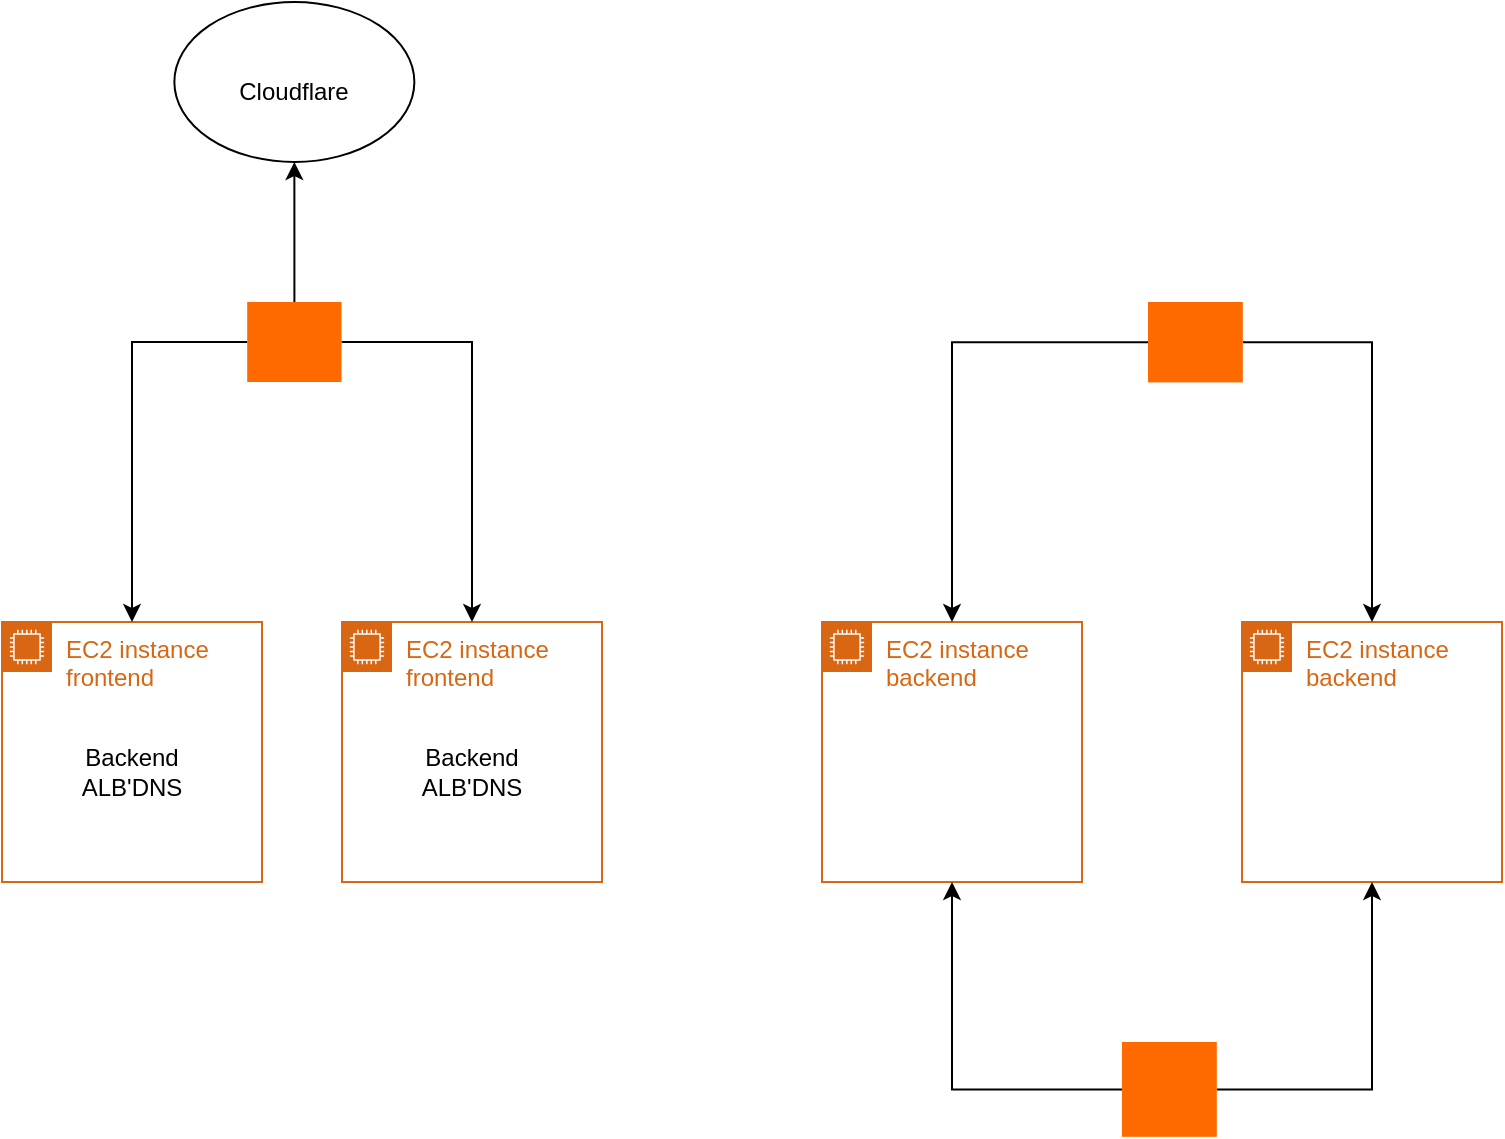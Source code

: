 <mxfile version="26.2.13">
  <diagram name="Page-1" id="dCYBpO1NdBjtp1JsTxba">
    <mxGraphModel dx="1044" dy="562" grid="1" gridSize="10" guides="1" tooltips="1" connect="1" arrows="1" fold="1" page="1" pageScale="1" pageWidth="850" pageHeight="1100" math="0" shadow="0">
      <root>
        <mxCell id="0" />
        <mxCell id="1" parent="0" />
        <mxCell id="jdfmyfd4AhLzwyPbIPoC-1" value="EC2 instance frontend" style="points=[[0,0],[0.25,0],[0.5,0],[0.75,0],[1,0],[1,0.25],[1,0.5],[1,0.75],[1,1],[0.75,1],[0.5,1],[0.25,1],[0,1],[0,0.75],[0,0.5],[0,0.25]];outlineConnect=0;gradientColor=none;html=1;whiteSpace=wrap;fontSize=12;fontStyle=0;container=1;pointerEvents=0;collapsible=0;recursiveResize=0;shape=mxgraph.aws4.group;grIcon=mxgraph.aws4.group_ec2_instance_contents;strokeColor=#D86613;fillColor=none;verticalAlign=top;align=left;spacingLeft=30;fontColor=#D86613;dashed=0;" vertex="1" parent="1">
          <mxGeometry x="50" y="360" width="130" height="130" as="geometry" />
        </mxCell>
        <mxCell id="jdfmyfd4AhLzwyPbIPoC-26" value="Backend ALB&#39;DNS" style="text;strokeColor=none;align=center;fillColor=none;html=1;verticalAlign=middle;whiteSpace=wrap;rounded=0;" vertex="1" parent="jdfmyfd4AhLzwyPbIPoC-1">
          <mxGeometry x="35" y="60" width="60" height="30" as="geometry" />
        </mxCell>
        <mxCell id="jdfmyfd4AhLzwyPbIPoC-3" value="EC2 instance frontend" style="points=[[0,0],[0.25,0],[0.5,0],[0.75,0],[1,0],[1,0.25],[1,0.5],[1,0.75],[1,1],[0.75,1],[0.5,1],[0.25,1],[0,1],[0,0.75],[0,0.5],[0,0.25]];outlineConnect=0;gradientColor=none;html=1;whiteSpace=wrap;fontSize=12;fontStyle=0;container=1;pointerEvents=0;collapsible=0;recursiveResize=0;shape=mxgraph.aws4.group;grIcon=mxgraph.aws4.group_ec2_instance_contents;strokeColor=#D86613;fillColor=none;verticalAlign=top;align=left;spacingLeft=30;fontColor=#D86613;dashed=0;" vertex="1" parent="1">
          <mxGeometry x="220" y="360" width="130" height="130" as="geometry" />
        </mxCell>
        <mxCell id="jdfmyfd4AhLzwyPbIPoC-27" value="Backend ALB&#39;DNS" style="text;strokeColor=none;align=center;fillColor=none;html=1;verticalAlign=middle;whiteSpace=wrap;rounded=0;" vertex="1" parent="jdfmyfd4AhLzwyPbIPoC-3">
          <mxGeometry x="35" y="60" width="60" height="30" as="geometry" />
        </mxCell>
        <mxCell id="jdfmyfd4AhLzwyPbIPoC-4" value="EC2 instance backend" style="points=[[0,0],[0.25,0],[0.5,0],[0.75,0],[1,0],[1,0.25],[1,0.5],[1,0.75],[1,1],[0.75,1],[0.5,1],[0.25,1],[0,1],[0,0.75],[0,0.5],[0,0.25]];outlineConnect=0;gradientColor=none;html=1;whiteSpace=wrap;fontSize=12;fontStyle=0;container=1;pointerEvents=0;collapsible=0;recursiveResize=0;shape=mxgraph.aws4.group;grIcon=mxgraph.aws4.group_ec2_instance_contents;strokeColor=#D86613;fillColor=none;verticalAlign=top;align=left;spacingLeft=30;fontColor=#D86613;dashed=0;" vertex="1" parent="1">
          <mxGeometry x="460" y="360" width="130" height="130" as="geometry" />
        </mxCell>
        <mxCell id="jdfmyfd4AhLzwyPbIPoC-5" value="EC2 instance backend" style="points=[[0,0],[0.25,0],[0.5,0],[0.75,0],[1,0],[1,0.25],[1,0.5],[1,0.75],[1,1],[0.75,1],[0.5,1],[0.25,1],[0,1],[0,0.75],[0,0.5],[0,0.25]];outlineConnect=0;gradientColor=none;html=1;whiteSpace=wrap;fontSize=12;fontStyle=0;container=1;pointerEvents=0;collapsible=0;recursiveResize=0;shape=mxgraph.aws4.group;grIcon=mxgraph.aws4.group_ec2_instance_contents;strokeColor=#D86613;fillColor=none;verticalAlign=top;align=left;spacingLeft=30;fontColor=#D86613;dashed=0;" vertex="1" parent="1">
          <mxGeometry x="670" y="360" width="130" height="130" as="geometry" />
        </mxCell>
        <mxCell id="jdfmyfd4AhLzwyPbIPoC-16" style="edgeStyle=orthogonalEdgeStyle;rounded=0;orthogonalLoop=1;jettySize=auto;html=1;" edge="1" parent="1" source="jdfmyfd4AhLzwyPbIPoC-6" target="jdfmyfd4AhLzwyPbIPoC-1">
          <mxGeometry relative="1" as="geometry">
            <Array as="points">
              <mxPoint x="115" y="220" />
            </Array>
          </mxGeometry>
        </mxCell>
        <mxCell id="jdfmyfd4AhLzwyPbIPoC-17" style="edgeStyle=orthogonalEdgeStyle;rounded=0;orthogonalLoop=1;jettySize=auto;html=1;" edge="1" parent="1" source="jdfmyfd4AhLzwyPbIPoC-6" target="jdfmyfd4AhLzwyPbIPoC-3">
          <mxGeometry relative="1" as="geometry" />
        </mxCell>
        <mxCell id="jdfmyfd4AhLzwyPbIPoC-21" style="edgeStyle=orthogonalEdgeStyle;rounded=0;orthogonalLoop=1;jettySize=auto;html=1;" edge="1" parent="1" source="jdfmyfd4AhLzwyPbIPoC-6">
          <mxGeometry relative="1" as="geometry">
            <mxPoint x="196.18" y="130" as="targetPoint" />
          </mxGeometry>
        </mxCell>
        <mxCell id="jdfmyfd4AhLzwyPbIPoC-6" value="" style="points=[];aspect=fixed;html=1;align=center;shadow=0;dashed=0;fillColor=#FF6A00;strokeColor=none;shape=mxgraph.alibaba_cloud.alb_application_load_balancer_01;" vertex="1" parent="1">
          <mxGeometry x="172.6" y="200" width="47.16" height="40" as="geometry" />
        </mxCell>
        <mxCell id="jdfmyfd4AhLzwyPbIPoC-19" style="edgeStyle=orthogonalEdgeStyle;rounded=0;orthogonalLoop=1;jettySize=auto;html=1;" edge="1" parent="1" source="jdfmyfd4AhLzwyPbIPoC-7" target="jdfmyfd4AhLzwyPbIPoC-5">
          <mxGeometry relative="1" as="geometry">
            <Array as="points">
              <mxPoint x="735" y="220" />
            </Array>
          </mxGeometry>
        </mxCell>
        <mxCell id="jdfmyfd4AhLzwyPbIPoC-20" style="edgeStyle=orthogonalEdgeStyle;rounded=0;orthogonalLoop=1;jettySize=auto;html=1;" edge="1" parent="1" source="jdfmyfd4AhLzwyPbIPoC-7" target="jdfmyfd4AhLzwyPbIPoC-4">
          <mxGeometry relative="1" as="geometry" />
        </mxCell>
        <mxCell id="jdfmyfd4AhLzwyPbIPoC-7" value="" style="points=[];aspect=fixed;html=1;align=center;shadow=0;dashed=0;fillColor=#FF6A00;strokeColor=none;shape=mxgraph.alibaba_cloud.alb_application_load_balancer_01;" vertex="1" parent="1">
          <mxGeometry x="623" y="200" width="47.4" height="40.2" as="geometry" />
        </mxCell>
        <mxCell id="jdfmyfd4AhLzwyPbIPoC-22" value="" style="ellipse;whiteSpace=wrap;html=1;" vertex="1" parent="1">
          <mxGeometry x="136.18" y="50" width="120" height="80" as="geometry" />
        </mxCell>
        <mxCell id="jdfmyfd4AhLzwyPbIPoC-23" value="Cloudflare" style="text;strokeColor=none;align=center;fillColor=none;html=1;verticalAlign=middle;whiteSpace=wrap;rounded=0;" vertex="1" parent="1">
          <mxGeometry x="166.18" y="80" width="60" height="30" as="geometry" />
        </mxCell>
        <mxCell id="jdfmyfd4AhLzwyPbIPoC-29" style="edgeStyle=orthogonalEdgeStyle;rounded=0;orthogonalLoop=1;jettySize=auto;html=1;" edge="1" parent="1" source="jdfmyfd4AhLzwyPbIPoC-28" target="jdfmyfd4AhLzwyPbIPoC-4">
          <mxGeometry relative="1" as="geometry" />
        </mxCell>
        <mxCell id="jdfmyfd4AhLzwyPbIPoC-30" style="edgeStyle=orthogonalEdgeStyle;rounded=0;orthogonalLoop=1;jettySize=auto;html=1;" edge="1" parent="1" source="jdfmyfd4AhLzwyPbIPoC-28" target="jdfmyfd4AhLzwyPbIPoC-5">
          <mxGeometry relative="1" as="geometry" />
        </mxCell>
        <mxCell id="jdfmyfd4AhLzwyPbIPoC-28" value="" style="points=[];aspect=fixed;html=1;align=center;shadow=0;dashed=0;fillColor=#FF6A00;strokeColor=none;shape=mxgraph.alibaba_cloud.mongodb;" vertex="1" parent="1">
          <mxGeometry x="610" y="570" width="47.4" height="47.4" as="geometry" />
        </mxCell>
      </root>
    </mxGraphModel>
  </diagram>
</mxfile>
